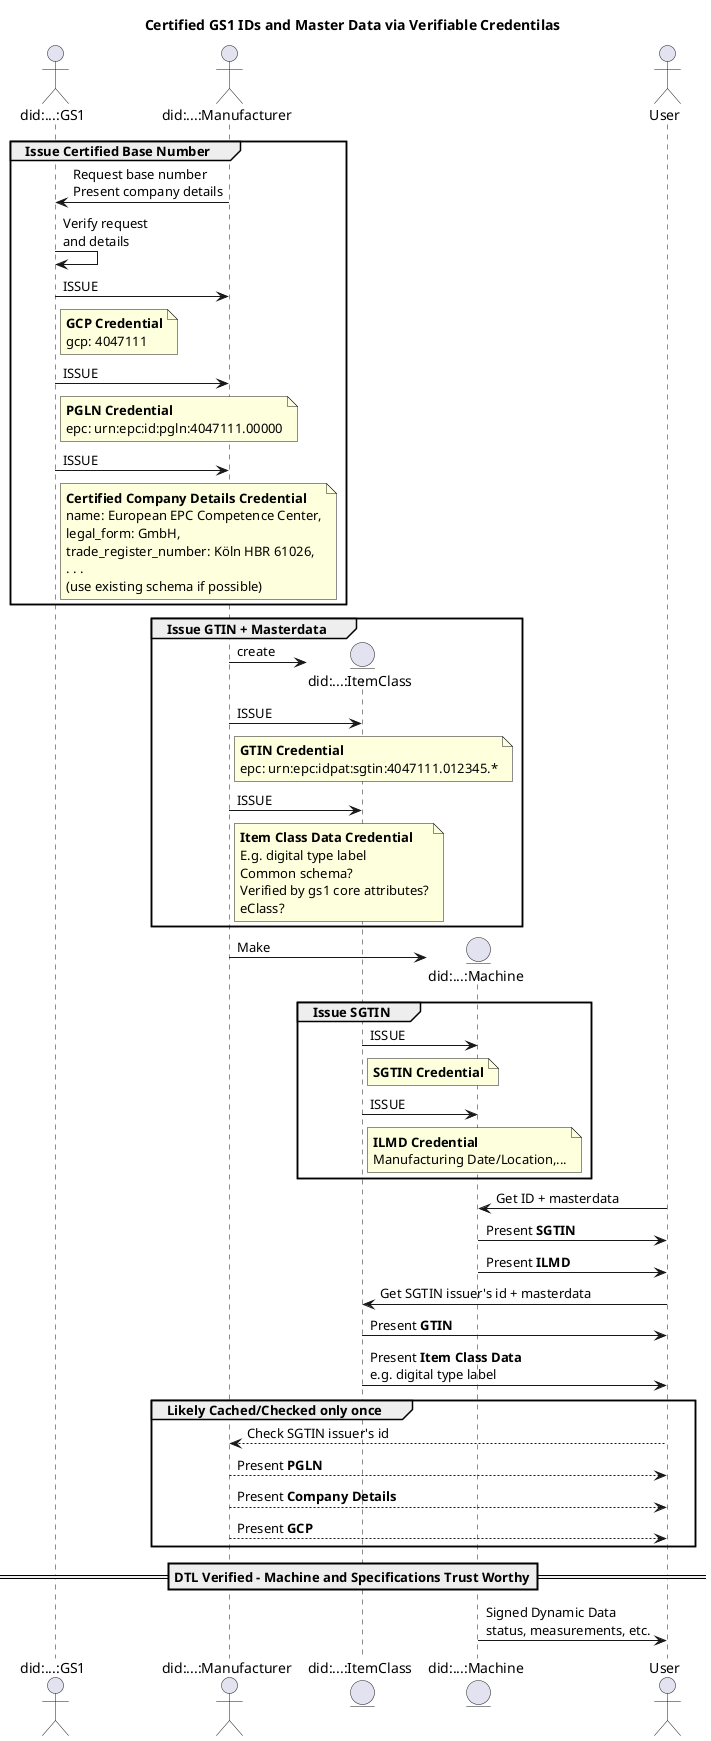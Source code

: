 @startuml Certified GS1 IDs
skinparam responseMessageBelowArrow true

title Certified GS1 IDs and Master Data via Verifiable Credentilas

actor "did:...:GS1" as GS1
actor "did:...:Manufacturer" as Manufacturer
entity "did:...:ItemClass" as gtin
entity "did:...:Machine" as Machine
actor User

group Issue Certified Base Number
    Manufacturer -> GS1 : Request base number\nPresent company details
    GS1 -> GS1 : Verify request\nand details
    GS1 -> Manufacturer : ISSUE
    note right of GS1
        <b>GCP Credential</b>
        gcp: 4047111
    end note
    GS1 -> Manufacturer : ISSUE
    note right of GS1
        <b>PGLN Credential</b>
        epc: urn:epc:id:pgln:4047111.00000
    end note

    GS1 -> Manufacturer : ISSUE
    note right of GS1
        <b>Certified Company Details Credential</b>
        name: European EPC Competence Center,
        legal_form: GmbH,
        trade_register_number: Köln HBR 61026,
        . . .
        (use existing schema if possible)
    end note
end


group Issue GTIN + Masterdata
    Manufacturer -> gtin ** : create
    Manufacturer -> gtin : ISSUE
    note right of Manufacturer
        <b>GTIN Credential</b>
        epc: urn:epc:idpat:sgtin:4047111.012345.*
    end note
    Manufacturer -> gtin : ISSUE
    note right of Manufacturer
        <b>Item Class Data Credential</b>
        E.g. digital type label
        Common schema?
        Verified by gs1 core attributes?
        eClass?
    end note

end

Manufacturer -> Machine ** : Make


group Issue SGTIN
    gtin -> Machine : ISSUE
    note right of gtin
        <b>SGTIN Credential</b>
    end note

    gtin -> Machine : ISSUE
    note right of gtin
        <b>ILMD Credential</b>
        Manufacturing Date/Location,...
    end note
end

User -> Machine : Get ID + masterdata
Machine -> User : Present <b>SGTIN</b>
Machine -> User : Present <b>ILMD</b>

User -> gtin: Get SGTIN issuer's id + masterdata
gtin -> User: Present <b>GTIN</b>
gtin -> User: Present <b>Item Class Data</b>\ne.g. digital type label



group Likely Cached/Checked only once
    User --> Manufacturer: Check SGTIN issuer's id
    Manufacturer --> User: Present <b>PGLN</b>
    Manufacturer --> User: Present <b>Company Details</b>
    Manufacturer --> User: Present <b>GCP</b>
end

== DTL Verified - Machine and Specifications Trust Worthy==


Machine -> User : Signed Dynamic Data\nstatus, measurements, etc.


@enduml